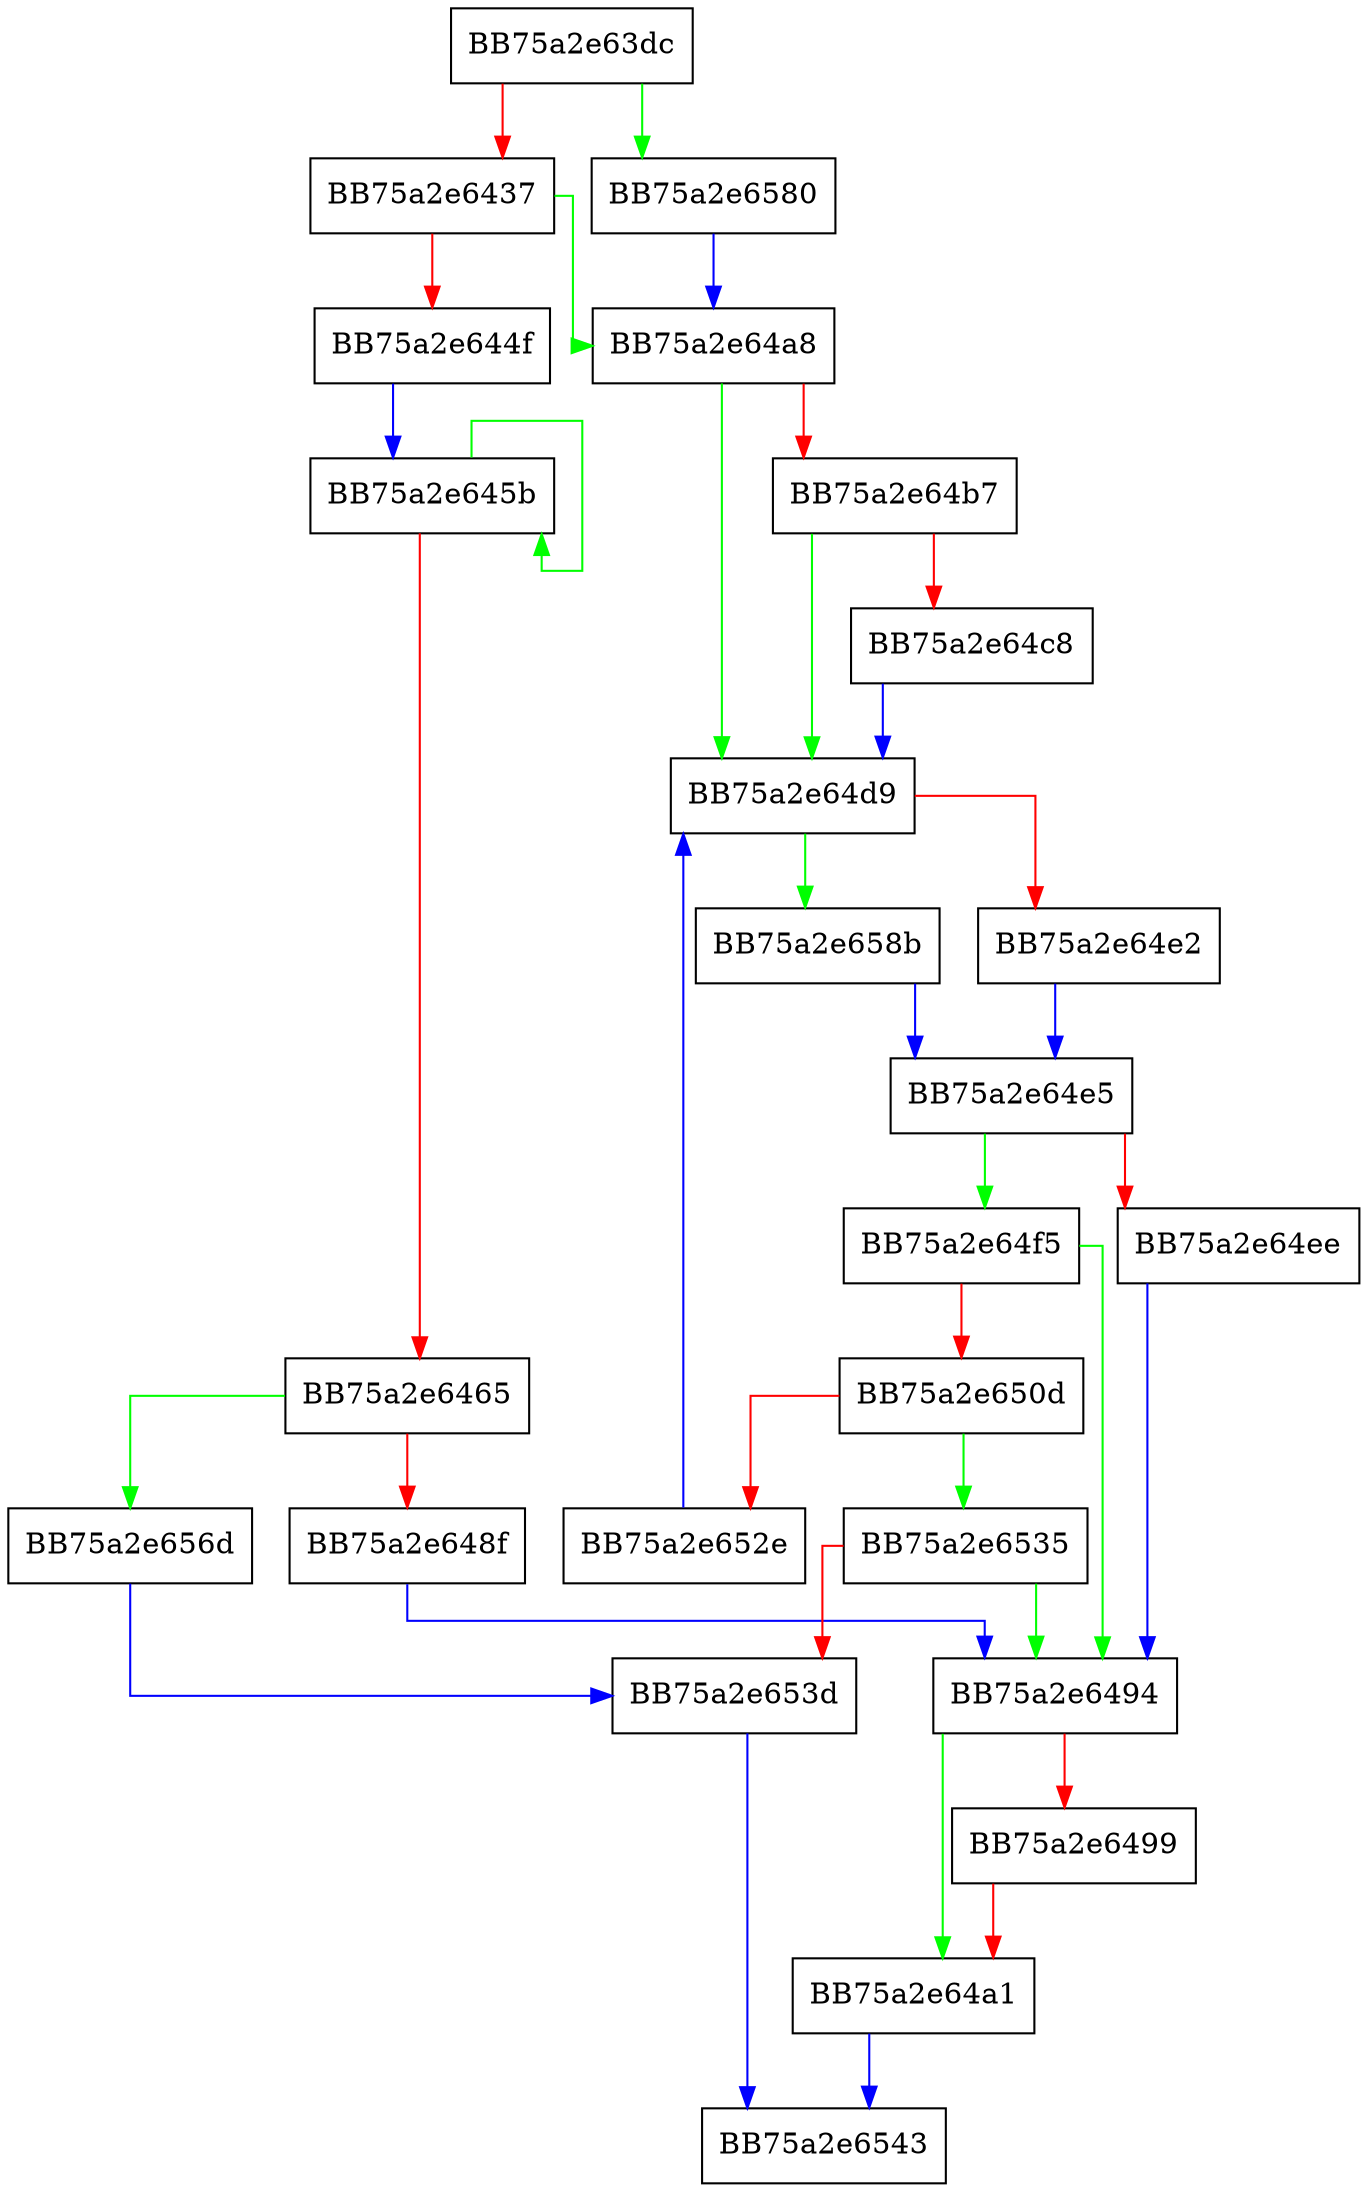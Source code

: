 digraph NewVSprintfW {
  node [shape="box"];
  graph [splines=ortho];
  BB75a2e63dc -> BB75a2e6580 [color="green"];
  BB75a2e63dc -> BB75a2e6437 [color="red"];
  BB75a2e6437 -> BB75a2e64a8 [color="green"];
  BB75a2e6437 -> BB75a2e644f [color="red"];
  BB75a2e644f -> BB75a2e645b [color="blue"];
  BB75a2e645b -> BB75a2e645b [color="green"];
  BB75a2e645b -> BB75a2e6465 [color="red"];
  BB75a2e6465 -> BB75a2e656d [color="green"];
  BB75a2e6465 -> BB75a2e648f [color="red"];
  BB75a2e648f -> BB75a2e6494 [color="blue"];
  BB75a2e6494 -> BB75a2e64a1 [color="green"];
  BB75a2e6494 -> BB75a2e6499 [color="red"];
  BB75a2e6499 -> BB75a2e64a1 [color="red"];
  BB75a2e64a1 -> BB75a2e6543 [color="blue"];
  BB75a2e64a8 -> BB75a2e64d9 [color="green"];
  BB75a2e64a8 -> BB75a2e64b7 [color="red"];
  BB75a2e64b7 -> BB75a2e64d9 [color="green"];
  BB75a2e64b7 -> BB75a2e64c8 [color="red"];
  BB75a2e64c8 -> BB75a2e64d9 [color="blue"];
  BB75a2e64d9 -> BB75a2e658b [color="green"];
  BB75a2e64d9 -> BB75a2e64e2 [color="red"];
  BB75a2e64e2 -> BB75a2e64e5 [color="blue"];
  BB75a2e64e5 -> BB75a2e64f5 [color="green"];
  BB75a2e64e5 -> BB75a2e64ee [color="red"];
  BB75a2e64ee -> BB75a2e6494 [color="blue"];
  BB75a2e64f5 -> BB75a2e6494 [color="green"];
  BB75a2e64f5 -> BB75a2e650d [color="red"];
  BB75a2e650d -> BB75a2e6535 [color="green"];
  BB75a2e650d -> BB75a2e652e [color="red"];
  BB75a2e652e -> BB75a2e64d9 [color="blue"];
  BB75a2e6535 -> BB75a2e6494 [color="green"];
  BB75a2e6535 -> BB75a2e653d [color="red"];
  BB75a2e653d -> BB75a2e6543 [color="blue"];
  BB75a2e656d -> BB75a2e653d [color="blue"];
  BB75a2e6580 -> BB75a2e64a8 [color="blue"];
  BB75a2e658b -> BB75a2e64e5 [color="blue"];
}